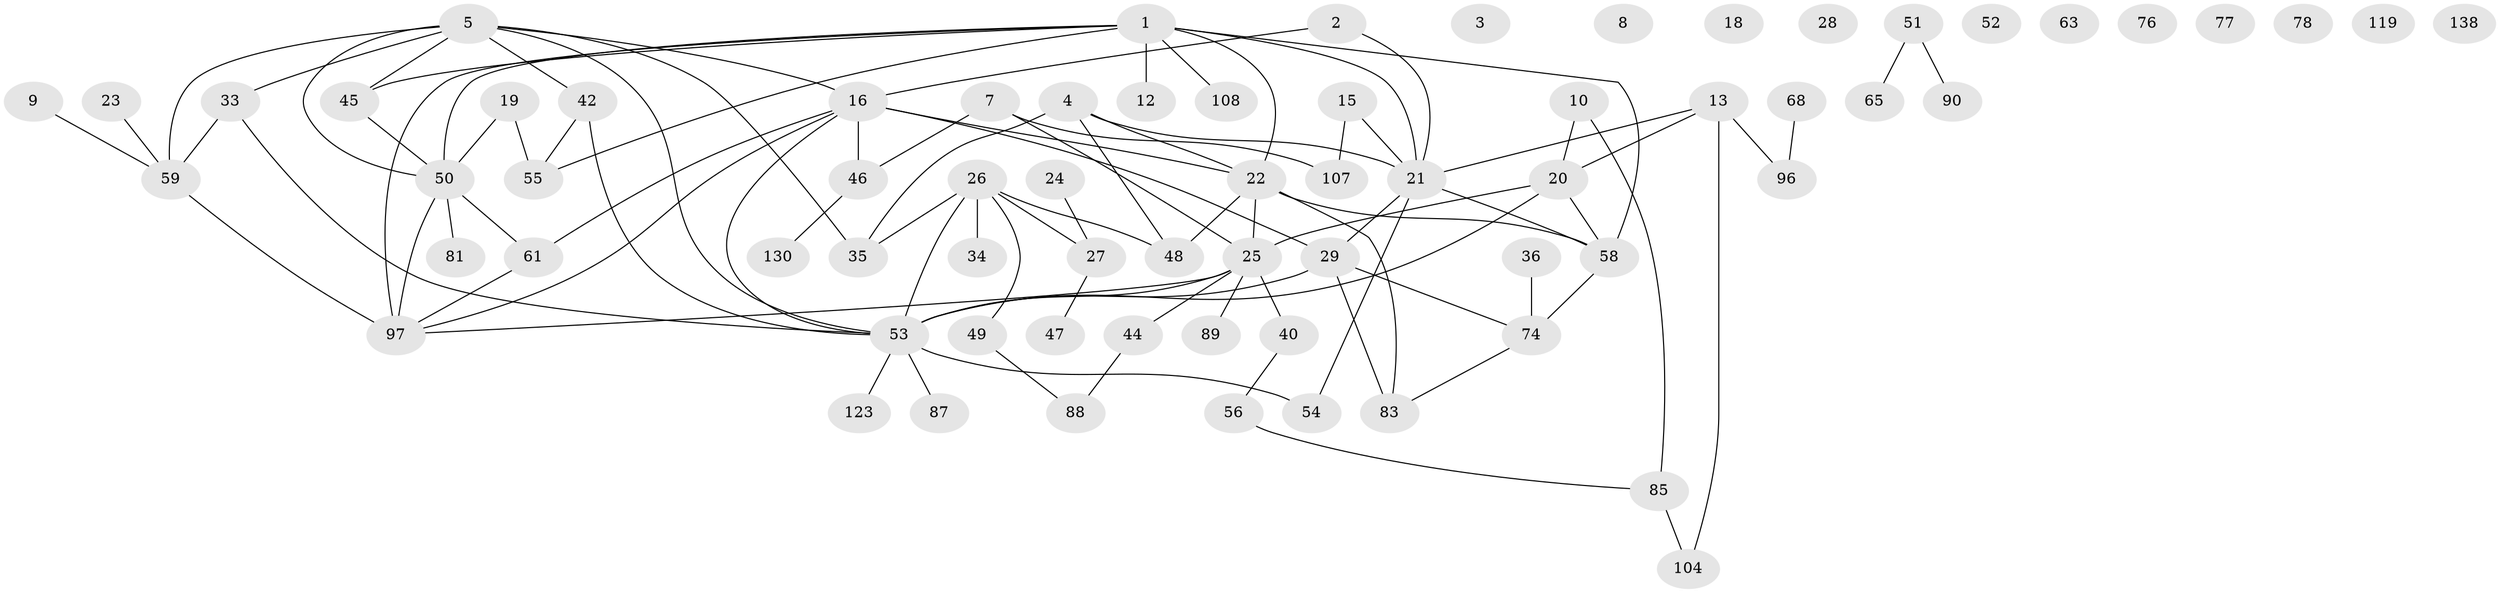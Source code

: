 // original degree distribution, {3: 0.24822695035460993, 2: 0.2553191489361702, 0: 0.06382978723404255, 4: 0.0851063829787234, 1: 0.23404255319148937, 5: 0.07801418439716312, 6: 0.028368794326241134, 7: 0.0070921985815602835}
// Generated by graph-tools (version 1.1) at 2025/16/03/04/25 18:16:42]
// undirected, 70 vertices, 95 edges
graph export_dot {
graph [start="1"]
  node [color=gray90,style=filled];
  1 [super="+105+101+38"];
  2 [super="+6"];
  3;
  4 [super="+11+17"];
  5 [super="+30"];
  7 [super="+60+100"];
  8;
  9;
  10 [super="+41"];
  12;
  13;
  15 [super="+103"];
  16 [super="+137+86+106+84"];
  18;
  19;
  20 [super="+57"];
  21 [super="+69"];
  22 [super="+43"];
  23 [super="+37"];
  24;
  25 [super="+140+72"];
  26 [super="+127"];
  27 [super="+71+31"];
  28 [super="+116"];
  29 [super="+67+32"];
  33;
  34;
  35 [super="+82"];
  36;
  40 [super="+124"];
  42;
  44 [super="+132"];
  45 [super="+95"];
  46 [super="+102"];
  47;
  48;
  49 [super="+75"];
  50 [super="+109+91"];
  51;
  52;
  53 [super="+66+114"];
  54;
  55;
  56 [super="+62"];
  58;
  59 [super="+64+80"];
  61;
  63;
  65;
  68;
  74 [super="+129"];
  76;
  77;
  78 [super="+134"];
  81;
  83 [super="+115"];
  85 [super="+99"];
  87;
  88;
  89;
  90;
  96;
  97 [super="+98"];
  104 [super="+118"];
  107;
  108;
  119;
  123;
  130;
  138;
  1 -- 108;
  1 -- 97;
  1 -- 12;
  1 -- 45;
  1 -- 58;
  1 -- 22;
  1 -- 21;
  1 -- 50;
  1 -- 55;
  2 -- 16;
  2 -- 21;
  4 -- 48;
  4 -- 22 [weight=2];
  4 -- 35;
  4 -- 21 [weight=2];
  5 -- 59;
  5 -- 33;
  5 -- 35;
  5 -- 42;
  5 -- 45;
  5 -- 53;
  5 -- 50;
  5 -- 16;
  7 -- 107;
  7 -- 46;
  7 -- 25;
  9 -- 59;
  10 -- 85;
  10 -- 20;
  13 -- 20;
  13 -- 96;
  13 -- 104;
  13 -- 21;
  15 -- 107;
  15 -- 21;
  16 -- 53;
  16 -- 61;
  16 -- 29 [weight=2];
  16 -- 97;
  16 -- 46;
  16 -- 22;
  19 -- 50;
  19 -- 55;
  20 -- 53;
  20 -- 58;
  20 -- 25;
  21 -- 54;
  21 -- 58;
  21 -- 29;
  22 -- 48;
  22 -- 25;
  22 -- 58;
  22 -- 83;
  23 -- 59;
  24 -- 27;
  25 -- 89;
  25 -- 40;
  25 -- 97;
  25 -- 53;
  25 -- 44;
  26 -- 48;
  26 -- 34;
  26 -- 35;
  26 -- 27;
  26 -- 49;
  26 -- 53;
  27 -- 47;
  29 -- 83 [weight=3];
  29 -- 53;
  29 -- 74;
  33 -- 53;
  33 -- 59;
  36 -- 74;
  40 -- 56;
  42 -- 53;
  42 -- 55;
  44 -- 88;
  45 -- 50;
  46 -- 130;
  49 -- 88;
  50 -- 97 [weight=2];
  50 -- 81;
  50 -- 61;
  51 -- 65;
  51 -- 90;
  53 -- 54;
  53 -- 87;
  53 -- 123;
  56 -- 85;
  58 -- 74;
  59 -- 97;
  61 -- 97;
  68 -- 96;
  74 -- 83;
  85 -- 104;
}
